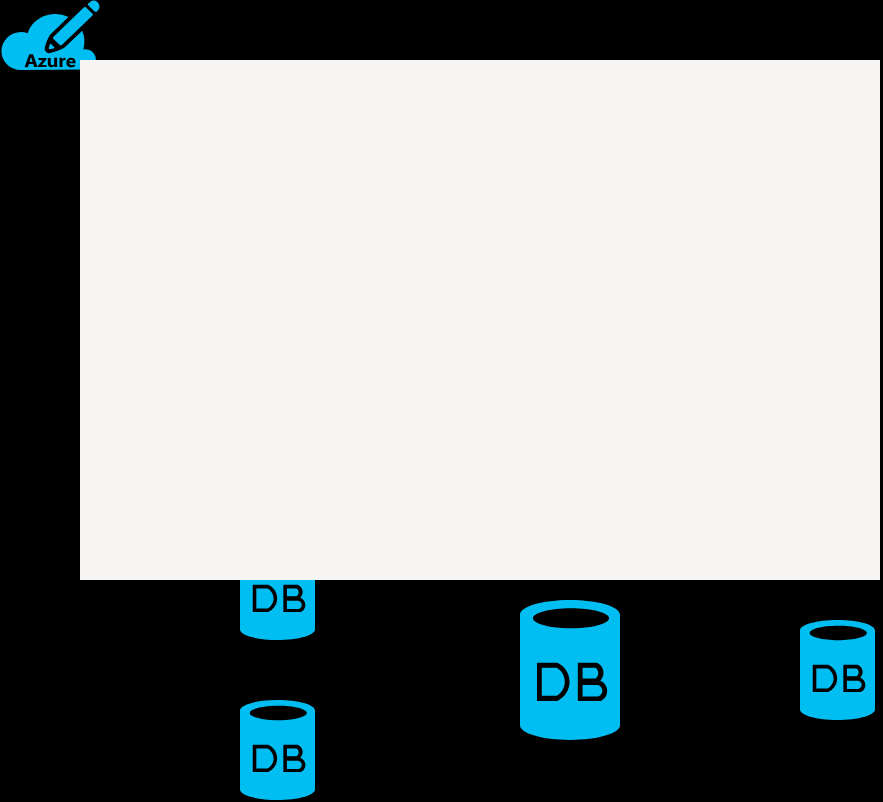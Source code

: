 <mxfile version="22.1.3" type="github">
  <diagram name="Page-1" id="0AIZBxNlFp_2Lja0oS_7">
    <mxGraphModel dx="1434" dy="795" grid="1" gridSize="10" guides="1" tooltips="1" connect="1" arrows="1" fold="1" page="1" pageScale="1" pageWidth="850" pageHeight="1100" background="#000000" math="0" shadow="0">
      <root>
        <mxCell id="0" />
        <mxCell id="1" parent="0" />
        <mxCell id="Bfc5dEvsn17PF74wYspR-1" value="" style="verticalLabelPosition=bottom;html=1;verticalAlign=top;align=center;strokeColor=none;fillColor=#00BEF2;shape=mxgraph.azure.azure_subscription;" vertex="1" parent="1">
          <mxGeometry x="40" y="120" width="50" height="35" as="geometry" />
        </mxCell>
        <mxCell id="Bfc5dEvsn17PF74wYspR-2" value="" style="verticalLabelPosition=bottom;html=1;verticalAlign=top;align=center;strokeColor=none;fillColor=#00BEF2;shape=mxgraph.azure.database;" vertex="1" parent="1">
          <mxGeometry x="160" y="470" width="37.5" height="50" as="geometry" />
        </mxCell>
        <mxCell id="Bfc5dEvsn17PF74wYspR-3" value="" style="verticalLabelPosition=bottom;html=1;verticalAlign=top;align=center;strokeColor=none;fillColor=#00BEF2;shape=mxgraph.azure.database;" vertex="1" parent="1">
          <mxGeometry x="160" y="390" width="37.5" height="50" as="geometry" />
        </mxCell>
        <mxCell id="Bfc5dEvsn17PF74wYspR-4" value="" style="verticalLabelPosition=bottom;html=1;verticalAlign=top;align=center;strokeColor=none;fillColor=#00BEF2;shape=mxgraph.azure.database;" vertex="1" parent="1">
          <mxGeometry x="440" y="430" width="37.5" height="50" as="geometry" />
        </mxCell>
        <mxCell id="Bfc5dEvsn17PF74wYspR-6" value="" style="verticalLabelPosition=bottom;html=1;verticalAlign=top;align=center;strokeColor=none;fillColor=#00BEF2;shape=mxgraph.azure.database;fontFamily=Times New Roman;" vertex="1" parent="1">
          <mxGeometry x="300" y="420" width="50" height="70" as="geometry" />
        </mxCell>
        <mxCell id="Bfc5dEvsn17PF74wYspR-7" value="" style="rounded=0;whiteSpace=wrap;html=1;strokeColor=#00000;fillStyle=auto;fillColor=#f6f5f4;" vertex="1" parent="1">
          <mxGeometry x="80" y="150" width="400" height="260" as="geometry" />
        </mxCell>
      </root>
    </mxGraphModel>
  </diagram>
</mxfile>
